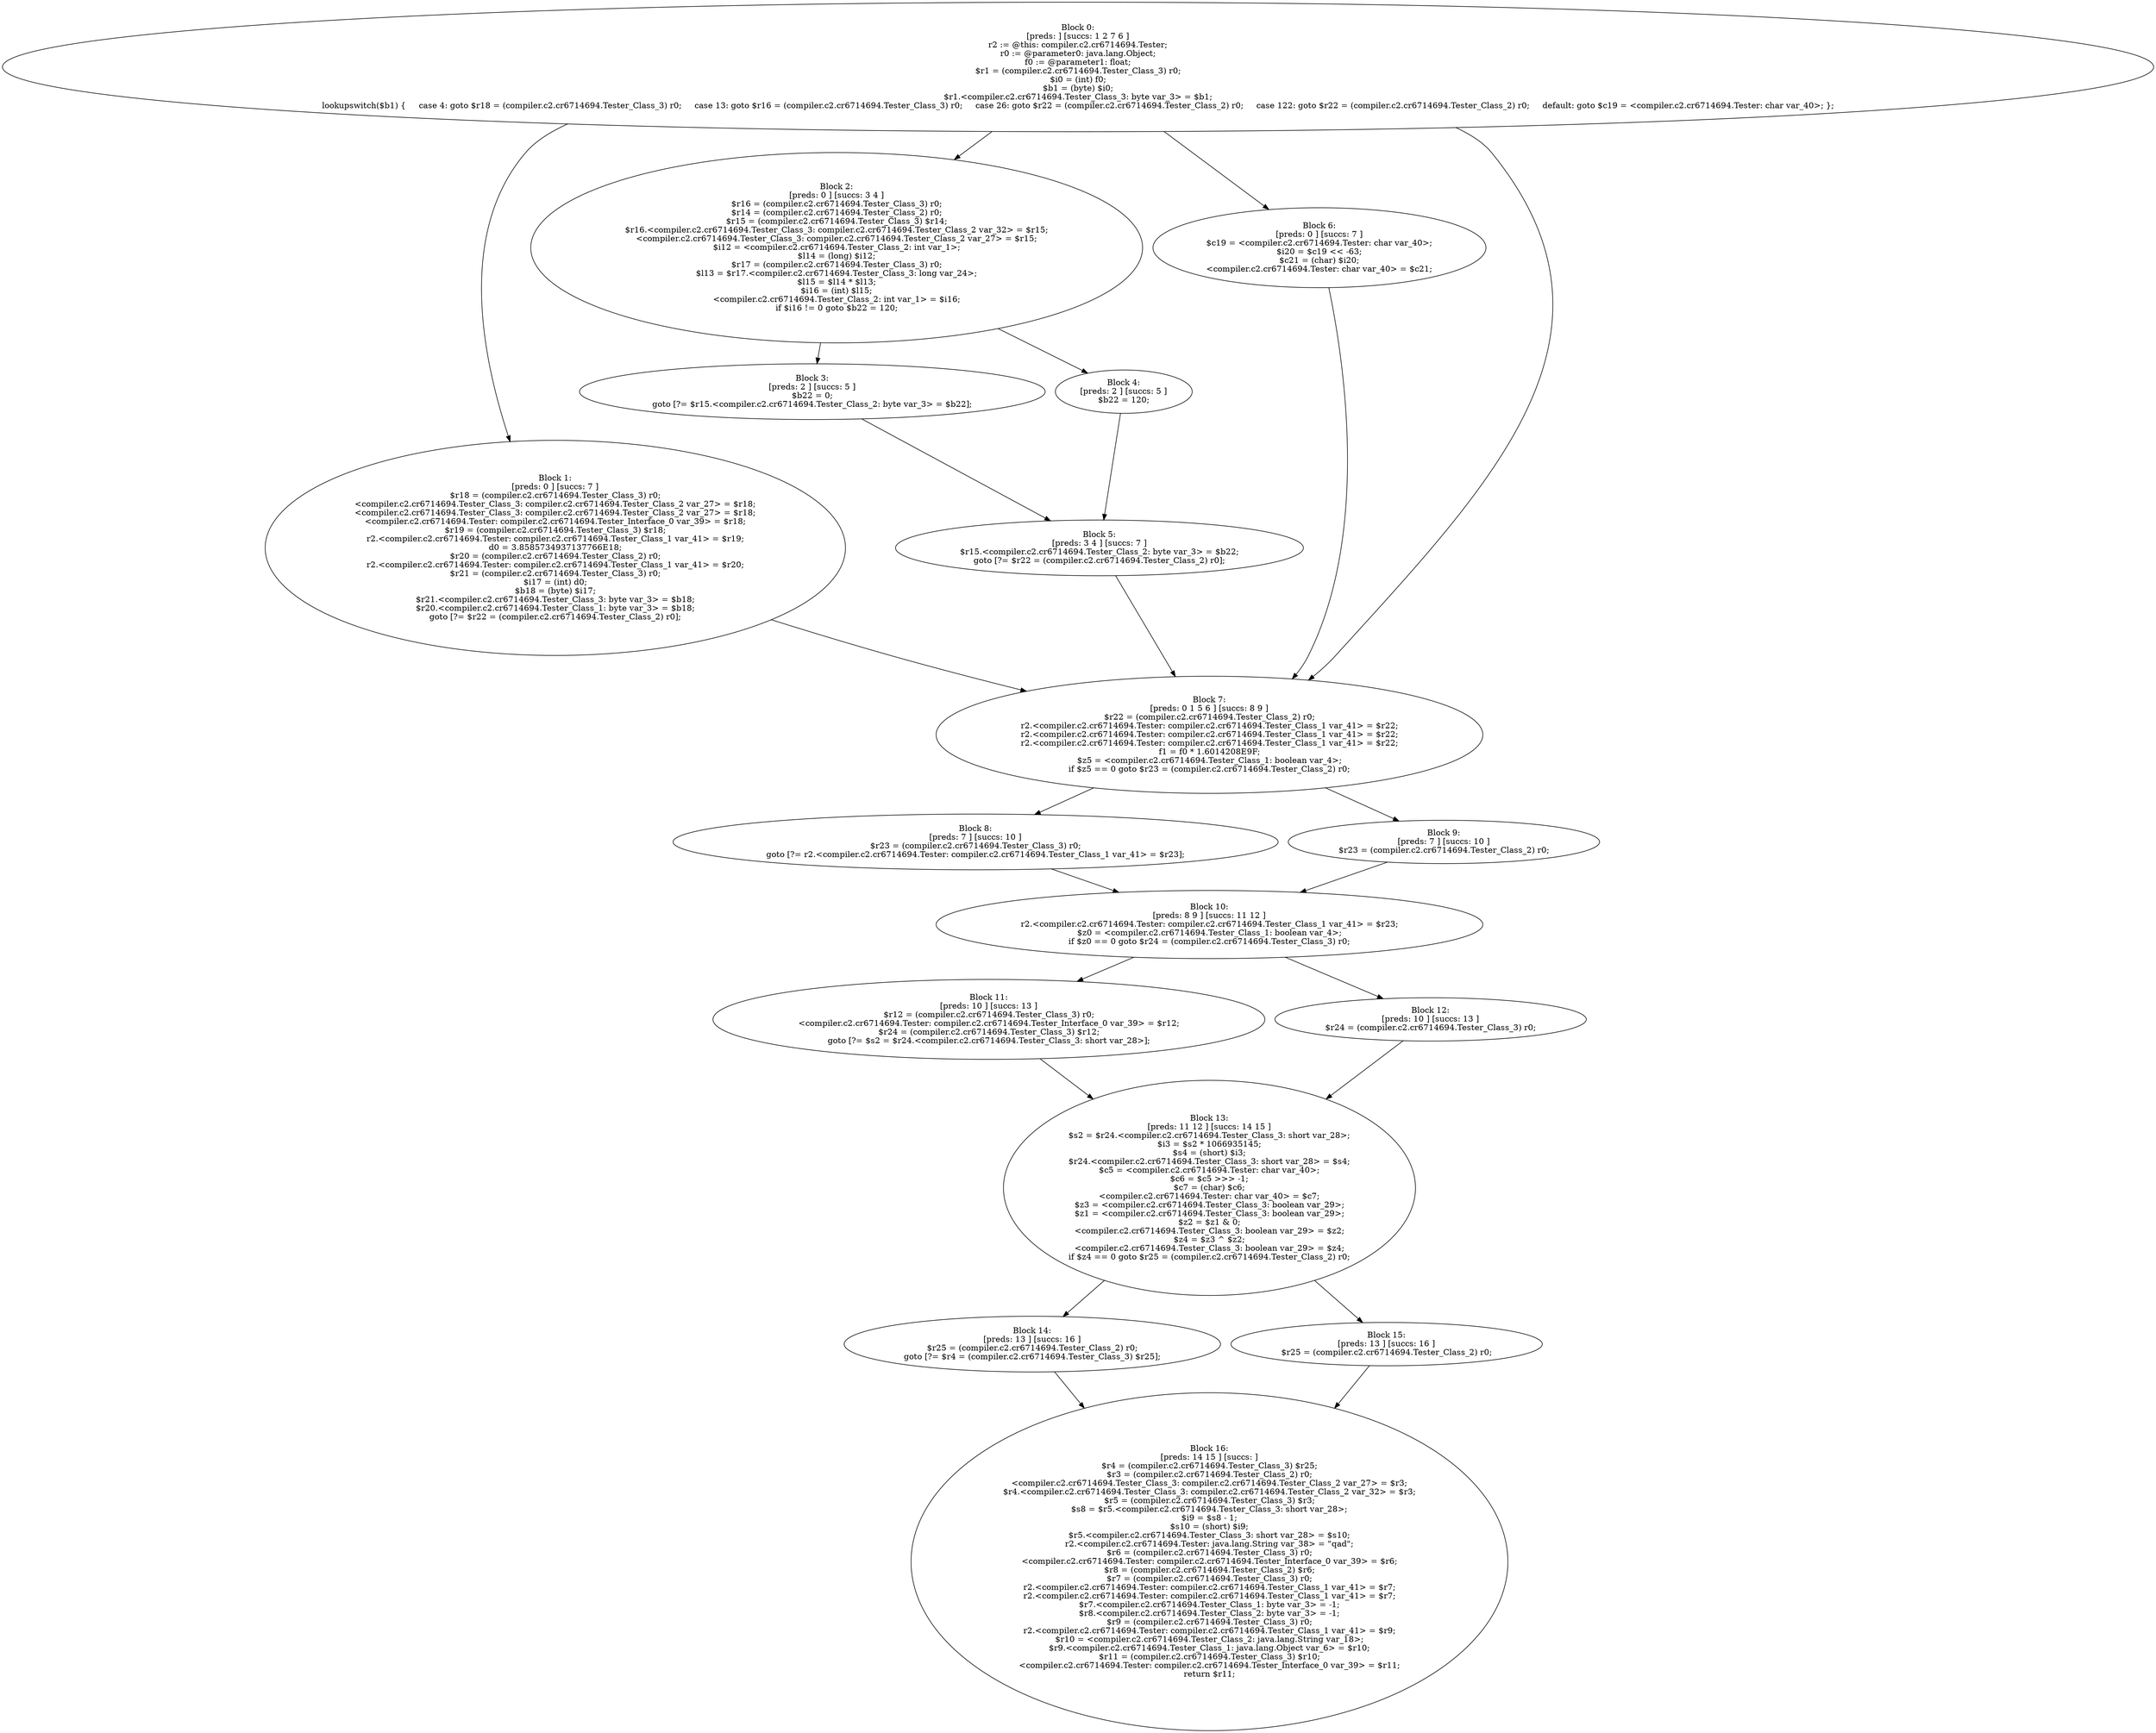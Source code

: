 digraph "unitGraph" {
    "Block 0:
[preds: ] [succs: 1 2 7 6 ]
r2 := @this: compiler.c2.cr6714694.Tester;
r0 := @parameter0: java.lang.Object;
f0 := @parameter1: float;
$r1 = (compiler.c2.cr6714694.Tester_Class_3) r0;
$i0 = (int) f0;
$b1 = (byte) $i0;
$r1.<compiler.c2.cr6714694.Tester_Class_3: byte var_3> = $b1;
lookupswitch($b1) {     case 4: goto $r18 = (compiler.c2.cr6714694.Tester_Class_3) r0;     case 13: goto $r16 = (compiler.c2.cr6714694.Tester_Class_3) r0;     case 26: goto $r22 = (compiler.c2.cr6714694.Tester_Class_2) r0;     case 122: goto $r22 = (compiler.c2.cr6714694.Tester_Class_2) r0;     default: goto $c19 = <compiler.c2.cr6714694.Tester: char var_40>; };
"
    "Block 1:
[preds: 0 ] [succs: 7 ]
$r18 = (compiler.c2.cr6714694.Tester_Class_3) r0;
<compiler.c2.cr6714694.Tester_Class_3: compiler.c2.cr6714694.Tester_Class_2 var_27> = $r18;
<compiler.c2.cr6714694.Tester_Class_3: compiler.c2.cr6714694.Tester_Class_2 var_27> = $r18;
<compiler.c2.cr6714694.Tester: compiler.c2.cr6714694.Tester_Interface_0 var_39> = $r18;
$r19 = (compiler.c2.cr6714694.Tester_Class_3) $r18;
r2.<compiler.c2.cr6714694.Tester: compiler.c2.cr6714694.Tester_Class_1 var_41> = $r19;
d0 = 3.8585734937137766E18;
$r20 = (compiler.c2.cr6714694.Tester_Class_2) r0;
r2.<compiler.c2.cr6714694.Tester: compiler.c2.cr6714694.Tester_Class_1 var_41> = $r20;
$r21 = (compiler.c2.cr6714694.Tester_Class_3) r0;
$i17 = (int) d0;
$b18 = (byte) $i17;
$r21.<compiler.c2.cr6714694.Tester_Class_3: byte var_3> = $b18;
$r20.<compiler.c2.cr6714694.Tester_Class_1: byte var_3> = $b18;
goto [?= $r22 = (compiler.c2.cr6714694.Tester_Class_2) r0];
"
    "Block 2:
[preds: 0 ] [succs: 3 4 ]
$r16 = (compiler.c2.cr6714694.Tester_Class_3) r0;
$r14 = (compiler.c2.cr6714694.Tester_Class_2) r0;
$r15 = (compiler.c2.cr6714694.Tester_Class_3) $r14;
$r16.<compiler.c2.cr6714694.Tester_Class_3: compiler.c2.cr6714694.Tester_Class_2 var_32> = $r15;
<compiler.c2.cr6714694.Tester_Class_3: compiler.c2.cr6714694.Tester_Class_2 var_27> = $r15;
$i12 = <compiler.c2.cr6714694.Tester_Class_2: int var_1>;
$l14 = (long) $i12;
$r17 = (compiler.c2.cr6714694.Tester_Class_3) r0;
$l13 = $r17.<compiler.c2.cr6714694.Tester_Class_3: long var_24>;
$l15 = $l14 * $l13;
$i16 = (int) $l15;
<compiler.c2.cr6714694.Tester_Class_2: int var_1> = $i16;
if $i16 != 0 goto $b22 = 120;
"
    "Block 3:
[preds: 2 ] [succs: 5 ]
$b22 = 0;
goto [?= $r15.<compiler.c2.cr6714694.Tester_Class_2: byte var_3> = $b22];
"
    "Block 4:
[preds: 2 ] [succs: 5 ]
$b22 = 120;
"
    "Block 5:
[preds: 3 4 ] [succs: 7 ]
$r15.<compiler.c2.cr6714694.Tester_Class_2: byte var_3> = $b22;
goto [?= $r22 = (compiler.c2.cr6714694.Tester_Class_2) r0];
"
    "Block 6:
[preds: 0 ] [succs: 7 ]
$c19 = <compiler.c2.cr6714694.Tester: char var_40>;
$i20 = $c19 << -63;
$c21 = (char) $i20;
<compiler.c2.cr6714694.Tester: char var_40> = $c21;
"
    "Block 7:
[preds: 0 1 5 6 ] [succs: 8 9 ]
$r22 = (compiler.c2.cr6714694.Tester_Class_2) r0;
r2.<compiler.c2.cr6714694.Tester: compiler.c2.cr6714694.Tester_Class_1 var_41> = $r22;
r2.<compiler.c2.cr6714694.Tester: compiler.c2.cr6714694.Tester_Class_1 var_41> = $r22;
r2.<compiler.c2.cr6714694.Tester: compiler.c2.cr6714694.Tester_Class_1 var_41> = $r22;
f1 = f0 * 1.6014208E9F;
$z5 = <compiler.c2.cr6714694.Tester_Class_1: boolean var_4>;
if $z5 == 0 goto $r23 = (compiler.c2.cr6714694.Tester_Class_2) r0;
"
    "Block 8:
[preds: 7 ] [succs: 10 ]
$r23 = (compiler.c2.cr6714694.Tester_Class_3) r0;
goto [?= r2.<compiler.c2.cr6714694.Tester: compiler.c2.cr6714694.Tester_Class_1 var_41> = $r23];
"
    "Block 9:
[preds: 7 ] [succs: 10 ]
$r23 = (compiler.c2.cr6714694.Tester_Class_2) r0;
"
    "Block 10:
[preds: 8 9 ] [succs: 11 12 ]
r2.<compiler.c2.cr6714694.Tester: compiler.c2.cr6714694.Tester_Class_1 var_41> = $r23;
$z0 = <compiler.c2.cr6714694.Tester_Class_1: boolean var_4>;
if $z0 == 0 goto $r24 = (compiler.c2.cr6714694.Tester_Class_3) r0;
"
    "Block 11:
[preds: 10 ] [succs: 13 ]
$r12 = (compiler.c2.cr6714694.Tester_Class_3) r0;
<compiler.c2.cr6714694.Tester: compiler.c2.cr6714694.Tester_Interface_0 var_39> = $r12;
$r24 = (compiler.c2.cr6714694.Tester_Class_3) $r12;
goto [?= $s2 = $r24.<compiler.c2.cr6714694.Tester_Class_3: short var_28>];
"
    "Block 12:
[preds: 10 ] [succs: 13 ]
$r24 = (compiler.c2.cr6714694.Tester_Class_3) r0;
"
    "Block 13:
[preds: 11 12 ] [succs: 14 15 ]
$s2 = $r24.<compiler.c2.cr6714694.Tester_Class_3: short var_28>;
$i3 = $s2 * 1066935145;
$s4 = (short) $i3;
$r24.<compiler.c2.cr6714694.Tester_Class_3: short var_28> = $s4;
$c5 = <compiler.c2.cr6714694.Tester: char var_40>;
$c6 = $c5 >>> -1;
$c7 = (char) $c6;
<compiler.c2.cr6714694.Tester: char var_40> = $c7;
$z3 = <compiler.c2.cr6714694.Tester_Class_3: boolean var_29>;
$z1 = <compiler.c2.cr6714694.Tester_Class_3: boolean var_29>;
$z2 = $z1 & 0;
<compiler.c2.cr6714694.Tester_Class_3: boolean var_29> = $z2;
$z4 = $z3 ^ $z2;
<compiler.c2.cr6714694.Tester_Class_3: boolean var_29> = $z4;
if $z4 == 0 goto $r25 = (compiler.c2.cr6714694.Tester_Class_2) r0;
"
    "Block 14:
[preds: 13 ] [succs: 16 ]
$r25 = (compiler.c2.cr6714694.Tester_Class_2) r0;
goto [?= $r4 = (compiler.c2.cr6714694.Tester_Class_3) $r25];
"
    "Block 15:
[preds: 13 ] [succs: 16 ]
$r25 = (compiler.c2.cr6714694.Tester_Class_2) r0;
"
    "Block 16:
[preds: 14 15 ] [succs: ]
$r4 = (compiler.c2.cr6714694.Tester_Class_3) $r25;
$r3 = (compiler.c2.cr6714694.Tester_Class_2) r0;
<compiler.c2.cr6714694.Tester_Class_3: compiler.c2.cr6714694.Tester_Class_2 var_27> = $r3;
$r4.<compiler.c2.cr6714694.Tester_Class_3: compiler.c2.cr6714694.Tester_Class_2 var_32> = $r3;
$r5 = (compiler.c2.cr6714694.Tester_Class_3) $r3;
$s8 = $r5.<compiler.c2.cr6714694.Tester_Class_3: short var_28>;
$i9 = $s8 - 1;
$s10 = (short) $i9;
$r5.<compiler.c2.cr6714694.Tester_Class_3: short var_28> = $s10;
r2.<compiler.c2.cr6714694.Tester: java.lang.String var_38> = \"qad\";
$r6 = (compiler.c2.cr6714694.Tester_Class_3) r0;
<compiler.c2.cr6714694.Tester: compiler.c2.cr6714694.Tester_Interface_0 var_39> = $r6;
$r8 = (compiler.c2.cr6714694.Tester_Class_2) $r6;
$r7 = (compiler.c2.cr6714694.Tester_Class_3) r0;
r2.<compiler.c2.cr6714694.Tester: compiler.c2.cr6714694.Tester_Class_1 var_41> = $r7;
r2.<compiler.c2.cr6714694.Tester: compiler.c2.cr6714694.Tester_Class_1 var_41> = $r7;
$r7.<compiler.c2.cr6714694.Tester_Class_1: byte var_3> = -1;
$r8.<compiler.c2.cr6714694.Tester_Class_2: byte var_3> = -1;
$r9 = (compiler.c2.cr6714694.Tester_Class_3) r0;
r2.<compiler.c2.cr6714694.Tester: compiler.c2.cr6714694.Tester_Class_1 var_41> = $r9;
$r10 = <compiler.c2.cr6714694.Tester_Class_2: java.lang.String var_18>;
$r9.<compiler.c2.cr6714694.Tester_Class_1: java.lang.Object var_6> = $r10;
$r11 = (compiler.c2.cr6714694.Tester_Class_3) $r10;
<compiler.c2.cr6714694.Tester: compiler.c2.cr6714694.Tester_Interface_0 var_39> = $r11;
return $r11;
"
    "Block 0:
[preds: ] [succs: 1 2 7 6 ]
r2 := @this: compiler.c2.cr6714694.Tester;
r0 := @parameter0: java.lang.Object;
f0 := @parameter1: float;
$r1 = (compiler.c2.cr6714694.Tester_Class_3) r0;
$i0 = (int) f0;
$b1 = (byte) $i0;
$r1.<compiler.c2.cr6714694.Tester_Class_3: byte var_3> = $b1;
lookupswitch($b1) {     case 4: goto $r18 = (compiler.c2.cr6714694.Tester_Class_3) r0;     case 13: goto $r16 = (compiler.c2.cr6714694.Tester_Class_3) r0;     case 26: goto $r22 = (compiler.c2.cr6714694.Tester_Class_2) r0;     case 122: goto $r22 = (compiler.c2.cr6714694.Tester_Class_2) r0;     default: goto $c19 = <compiler.c2.cr6714694.Tester: char var_40>; };
"->"Block 1:
[preds: 0 ] [succs: 7 ]
$r18 = (compiler.c2.cr6714694.Tester_Class_3) r0;
<compiler.c2.cr6714694.Tester_Class_3: compiler.c2.cr6714694.Tester_Class_2 var_27> = $r18;
<compiler.c2.cr6714694.Tester_Class_3: compiler.c2.cr6714694.Tester_Class_2 var_27> = $r18;
<compiler.c2.cr6714694.Tester: compiler.c2.cr6714694.Tester_Interface_0 var_39> = $r18;
$r19 = (compiler.c2.cr6714694.Tester_Class_3) $r18;
r2.<compiler.c2.cr6714694.Tester: compiler.c2.cr6714694.Tester_Class_1 var_41> = $r19;
d0 = 3.8585734937137766E18;
$r20 = (compiler.c2.cr6714694.Tester_Class_2) r0;
r2.<compiler.c2.cr6714694.Tester: compiler.c2.cr6714694.Tester_Class_1 var_41> = $r20;
$r21 = (compiler.c2.cr6714694.Tester_Class_3) r0;
$i17 = (int) d0;
$b18 = (byte) $i17;
$r21.<compiler.c2.cr6714694.Tester_Class_3: byte var_3> = $b18;
$r20.<compiler.c2.cr6714694.Tester_Class_1: byte var_3> = $b18;
goto [?= $r22 = (compiler.c2.cr6714694.Tester_Class_2) r0];
";
    "Block 0:
[preds: ] [succs: 1 2 7 6 ]
r2 := @this: compiler.c2.cr6714694.Tester;
r0 := @parameter0: java.lang.Object;
f0 := @parameter1: float;
$r1 = (compiler.c2.cr6714694.Tester_Class_3) r0;
$i0 = (int) f0;
$b1 = (byte) $i0;
$r1.<compiler.c2.cr6714694.Tester_Class_3: byte var_3> = $b1;
lookupswitch($b1) {     case 4: goto $r18 = (compiler.c2.cr6714694.Tester_Class_3) r0;     case 13: goto $r16 = (compiler.c2.cr6714694.Tester_Class_3) r0;     case 26: goto $r22 = (compiler.c2.cr6714694.Tester_Class_2) r0;     case 122: goto $r22 = (compiler.c2.cr6714694.Tester_Class_2) r0;     default: goto $c19 = <compiler.c2.cr6714694.Tester: char var_40>; };
"->"Block 2:
[preds: 0 ] [succs: 3 4 ]
$r16 = (compiler.c2.cr6714694.Tester_Class_3) r0;
$r14 = (compiler.c2.cr6714694.Tester_Class_2) r0;
$r15 = (compiler.c2.cr6714694.Tester_Class_3) $r14;
$r16.<compiler.c2.cr6714694.Tester_Class_3: compiler.c2.cr6714694.Tester_Class_2 var_32> = $r15;
<compiler.c2.cr6714694.Tester_Class_3: compiler.c2.cr6714694.Tester_Class_2 var_27> = $r15;
$i12 = <compiler.c2.cr6714694.Tester_Class_2: int var_1>;
$l14 = (long) $i12;
$r17 = (compiler.c2.cr6714694.Tester_Class_3) r0;
$l13 = $r17.<compiler.c2.cr6714694.Tester_Class_3: long var_24>;
$l15 = $l14 * $l13;
$i16 = (int) $l15;
<compiler.c2.cr6714694.Tester_Class_2: int var_1> = $i16;
if $i16 != 0 goto $b22 = 120;
";
    "Block 0:
[preds: ] [succs: 1 2 7 6 ]
r2 := @this: compiler.c2.cr6714694.Tester;
r0 := @parameter0: java.lang.Object;
f0 := @parameter1: float;
$r1 = (compiler.c2.cr6714694.Tester_Class_3) r0;
$i0 = (int) f0;
$b1 = (byte) $i0;
$r1.<compiler.c2.cr6714694.Tester_Class_3: byte var_3> = $b1;
lookupswitch($b1) {     case 4: goto $r18 = (compiler.c2.cr6714694.Tester_Class_3) r0;     case 13: goto $r16 = (compiler.c2.cr6714694.Tester_Class_3) r0;     case 26: goto $r22 = (compiler.c2.cr6714694.Tester_Class_2) r0;     case 122: goto $r22 = (compiler.c2.cr6714694.Tester_Class_2) r0;     default: goto $c19 = <compiler.c2.cr6714694.Tester: char var_40>; };
"->"Block 7:
[preds: 0 1 5 6 ] [succs: 8 9 ]
$r22 = (compiler.c2.cr6714694.Tester_Class_2) r0;
r2.<compiler.c2.cr6714694.Tester: compiler.c2.cr6714694.Tester_Class_1 var_41> = $r22;
r2.<compiler.c2.cr6714694.Tester: compiler.c2.cr6714694.Tester_Class_1 var_41> = $r22;
r2.<compiler.c2.cr6714694.Tester: compiler.c2.cr6714694.Tester_Class_1 var_41> = $r22;
f1 = f0 * 1.6014208E9F;
$z5 = <compiler.c2.cr6714694.Tester_Class_1: boolean var_4>;
if $z5 == 0 goto $r23 = (compiler.c2.cr6714694.Tester_Class_2) r0;
";
    "Block 0:
[preds: ] [succs: 1 2 7 6 ]
r2 := @this: compiler.c2.cr6714694.Tester;
r0 := @parameter0: java.lang.Object;
f0 := @parameter1: float;
$r1 = (compiler.c2.cr6714694.Tester_Class_3) r0;
$i0 = (int) f0;
$b1 = (byte) $i0;
$r1.<compiler.c2.cr6714694.Tester_Class_3: byte var_3> = $b1;
lookupswitch($b1) {     case 4: goto $r18 = (compiler.c2.cr6714694.Tester_Class_3) r0;     case 13: goto $r16 = (compiler.c2.cr6714694.Tester_Class_3) r0;     case 26: goto $r22 = (compiler.c2.cr6714694.Tester_Class_2) r0;     case 122: goto $r22 = (compiler.c2.cr6714694.Tester_Class_2) r0;     default: goto $c19 = <compiler.c2.cr6714694.Tester: char var_40>; };
"->"Block 6:
[preds: 0 ] [succs: 7 ]
$c19 = <compiler.c2.cr6714694.Tester: char var_40>;
$i20 = $c19 << -63;
$c21 = (char) $i20;
<compiler.c2.cr6714694.Tester: char var_40> = $c21;
";
    "Block 1:
[preds: 0 ] [succs: 7 ]
$r18 = (compiler.c2.cr6714694.Tester_Class_3) r0;
<compiler.c2.cr6714694.Tester_Class_3: compiler.c2.cr6714694.Tester_Class_2 var_27> = $r18;
<compiler.c2.cr6714694.Tester_Class_3: compiler.c2.cr6714694.Tester_Class_2 var_27> = $r18;
<compiler.c2.cr6714694.Tester: compiler.c2.cr6714694.Tester_Interface_0 var_39> = $r18;
$r19 = (compiler.c2.cr6714694.Tester_Class_3) $r18;
r2.<compiler.c2.cr6714694.Tester: compiler.c2.cr6714694.Tester_Class_1 var_41> = $r19;
d0 = 3.8585734937137766E18;
$r20 = (compiler.c2.cr6714694.Tester_Class_2) r0;
r2.<compiler.c2.cr6714694.Tester: compiler.c2.cr6714694.Tester_Class_1 var_41> = $r20;
$r21 = (compiler.c2.cr6714694.Tester_Class_3) r0;
$i17 = (int) d0;
$b18 = (byte) $i17;
$r21.<compiler.c2.cr6714694.Tester_Class_3: byte var_3> = $b18;
$r20.<compiler.c2.cr6714694.Tester_Class_1: byte var_3> = $b18;
goto [?= $r22 = (compiler.c2.cr6714694.Tester_Class_2) r0];
"->"Block 7:
[preds: 0 1 5 6 ] [succs: 8 9 ]
$r22 = (compiler.c2.cr6714694.Tester_Class_2) r0;
r2.<compiler.c2.cr6714694.Tester: compiler.c2.cr6714694.Tester_Class_1 var_41> = $r22;
r2.<compiler.c2.cr6714694.Tester: compiler.c2.cr6714694.Tester_Class_1 var_41> = $r22;
r2.<compiler.c2.cr6714694.Tester: compiler.c2.cr6714694.Tester_Class_1 var_41> = $r22;
f1 = f0 * 1.6014208E9F;
$z5 = <compiler.c2.cr6714694.Tester_Class_1: boolean var_4>;
if $z5 == 0 goto $r23 = (compiler.c2.cr6714694.Tester_Class_2) r0;
";
    "Block 2:
[preds: 0 ] [succs: 3 4 ]
$r16 = (compiler.c2.cr6714694.Tester_Class_3) r0;
$r14 = (compiler.c2.cr6714694.Tester_Class_2) r0;
$r15 = (compiler.c2.cr6714694.Tester_Class_3) $r14;
$r16.<compiler.c2.cr6714694.Tester_Class_3: compiler.c2.cr6714694.Tester_Class_2 var_32> = $r15;
<compiler.c2.cr6714694.Tester_Class_3: compiler.c2.cr6714694.Tester_Class_2 var_27> = $r15;
$i12 = <compiler.c2.cr6714694.Tester_Class_2: int var_1>;
$l14 = (long) $i12;
$r17 = (compiler.c2.cr6714694.Tester_Class_3) r0;
$l13 = $r17.<compiler.c2.cr6714694.Tester_Class_3: long var_24>;
$l15 = $l14 * $l13;
$i16 = (int) $l15;
<compiler.c2.cr6714694.Tester_Class_2: int var_1> = $i16;
if $i16 != 0 goto $b22 = 120;
"->"Block 3:
[preds: 2 ] [succs: 5 ]
$b22 = 0;
goto [?= $r15.<compiler.c2.cr6714694.Tester_Class_2: byte var_3> = $b22];
";
    "Block 2:
[preds: 0 ] [succs: 3 4 ]
$r16 = (compiler.c2.cr6714694.Tester_Class_3) r0;
$r14 = (compiler.c2.cr6714694.Tester_Class_2) r0;
$r15 = (compiler.c2.cr6714694.Tester_Class_3) $r14;
$r16.<compiler.c2.cr6714694.Tester_Class_3: compiler.c2.cr6714694.Tester_Class_2 var_32> = $r15;
<compiler.c2.cr6714694.Tester_Class_3: compiler.c2.cr6714694.Tester_Class_2 var_27> = $r15;
$i12 = <compiler.c2.cr6714694.Tester_Class_2: int var_1>;
$l14 = (long) $i12;
$r17 = (compiler.c2.cr6714694.Tester_Class_3) r0;
$l13 = $r17.<compiler.c2.cr6714694.Tester_Class_3: long var_24>;
$l15 = $l14 * $l13;
$i16 = (int) $l15;
<compiler.c2.cr6714694.Tester_Class_2: int var_1> = $i16;
if $i16 != 0 goto $b22 = 120;
"->"Block 4:
[preds: 2 ] [succs: 5 ]
$b22 = 120;
";
    "Block 3:
[preds: 2 ] [succs: 5 ]
$b22 = 0;
goto [?= $r15.<compiler.c2.cr6714694.Tester_Class_2: byte var_3> = $b22];
"->"Block 5:
[preds: 3 4 ] [succs: 7 ]
$r15.<compiler.c2.cr6714694.Tester_Class_2: byte var_3> = $b22;
goto [?= $r22 = (compiler.c2.cr6714694.Tester_Class_2) r0];
";
    "Block 4:
[preds: 2 ] [succs: 5 ]
$b22 = 120;
"->"Block 5:
[preds: 3 4 ] [succs: 7 ]
$r15.<compiler.c2.cr6714694.Tester_Class_2: byte var_3> = $b22;
goto [?= $r22 = (compiler.c2.cr6714694.Tester_Class_2) r0];
";
    "Block 5:
[preds: 3 4 ] [succs: 7 ]
$r15.<compiler.c2.cr6714694.Tester_Class_2: byte var_3> = $b22;
goto [?= $r22 = (compiler.c2.cr6714694.Tester_Class_2) r0];
"->"Block 7:
[preds: 0 1 5 6 ] [succs: 8 9 ]
$r22 = (compiler.c2.cr6714694.Tester_Class_2) r0;
r2.<compiler.c2.cr6714694.Tester: compiler.c2.cr6714694.Tester_Class_1 var_41> = $r22;
r2.<compiler.c2.cr6714694.Tester: compiler.c2.cr6714694.Tester_Class_1 var_41> = $r22;
r2.<compiler.c2.cr6714694.Tester: compiler.c2.cr6714694.Tester_Class_1 var_41> = $r22;
f1 = f0 * 1.6014208E9F;
$z5 = <compiler.c2.cr6714694.Tester_Class_1: boolean var_4>;
if $z5 == 0 goto $r23 = (compiler.c2.cr6714694.Tester_Class_2) r0;
";
    "Block 6:
[preds: 0 ] [succs: 7 ]
$c19 = <compiler.c2.cr6714694.Tester: char var_40>;
$i20 = $c19 << -63;
$c21 = (char) $i20;
<compiler.c2.cr6714694.Tester: char var_40> = $c21;
"->"Block 7:
[preds: 0 1 5 6 ] [succs: 8 9 ]
$r22 = (compiler.c2.cr6714694.Tester_Class_2) r0;
r2.<compiler.c2.cr6714694.Tester: compiler.c2.cr6714694.Tester_Class_1 var_41> = $r22;
r2.<compiler.c2.cr6714694.Tester: compiler.c2.cr6714694.Tester_Class_1 var_41> = $r22;
r2.<compiler.c2.cr6714694.Tester: compiler.c2.cr6714694.Tester_Class_1 var_41> = $r22;
f1 = f0 * 1.6014208E9F;
$z5 = <compiler.c2.cr6714694.Tester_Class_1: boolean var_4>;
if $z5 == 0 goto $r23 = (compiler.c2.cr6714694.Tester_Class_2) r0;
";
    "Block 7:
[preds: 0 1 5 6 ] [succs: 8 9 ]
$r22 = (compiler.c2.cr6714694.Tester_Class_2) r0;
r2.<compiler.c2.cr6714694.Tester: compiler.c2.cr6714694.Tester_Class_1 var_41> = $r22;
r2.<compiler.c2.cr6714694.Tester: compiler.c2.cr6714694.Tester_Class_1 var_41> = $r22;
r2.<compiler.c2.cr6714694.Tester: compiler.c2.cr6714694.Tester_Class_1 var_41> = $r22;
f1 = f0 * 1.6014208E9F;
$z5 = <compiler.c2.cr6714694.Tester_Class_1: boolean var_4>;
if $z5 == 0 goto $r23 = (compiler.c2.cr6714694.Tester_Class_2) r0;
"->"Block 8:
[preds: 7 ] [succs: 10 ]
$r23 = (compiler.c2.cr6714694.Tester_Class_3) r0;
goto [?= r2.<compiler.c2.cr6714694.Tester: compiler.c2.cr6714694.Tester_Class_1 var_41> = $r23];
";
    "Block 7:
[preds: 0 1 5 6 ] [succs: 8 9 ]
$r22 = (compiler.c2.cr6714694.Tester_Class_2) r0;
r2.<compiler.c2.cr6714694.Tester: compiler.c2.cr6714694.Tester_Class_1 var_41> = $r22;
r2.<compiler.c2.cr6714694.Tester: compiler.c2.cr6714694.Tester_Class_1 var_41> = $r22;
r2.<compiler.c2.cr6714694.Tester: compiler.c2.cr6714694.Tester_Class_1 var_41> = $r22;
f1 = f0 * 1.6014208E9F;
$z5 = <compiler.c2.cr6714694.Tester_Class_1: boolean var_4>;
if $z5 == 0 goto $r23 = (compiler.c2.cr6714694.Tester_Class_2) r0;
"->"Block 9:
[preds: 7 ] [succs: 10 ]
$r23 = (compiler.c2.cr6714694.Tester_Class_2) r0;
";
    "Block 8:
[preds: 7 ] [succs: 10 ]
$r23 = (compiler.c2.cr6714694.Tester_Class_3) r0;
goto [?= r2.<compiler.c2.cr6714694.Tester: compiler.c2.cr6714694.Tester_Class_1 var_41> = $r23];
"->"Block 10:
[preds: 8 9 ] [succs: 11 12 ]
r2.<compiler.c2.cr6714694.Tester: compiler.c2.cr6714694.Tester_Class_1 var_41> = $r23;
$z0 = <compiler.c2.cr6714694.Tester_Class_1: boolean var_4>;
if $z0 == 0 goto $r24 = (compiler.c2.cr6714694.Tester_Class_3) r0;
";
    "Block 9:
[preds: 7 ] [succs: 10 ]
$r23 = (compiler.c2.cr6714694.Tester_Class_2) r0;
"->"Block 10:
[preds: 8 9 ] [succs: 11 12 ]
r2.<compiler.c2.cr6714694.Tester: compiler.c2.cr6714694.Tester_Class_1 var_41> = $r23;
$z0 = <compiler.c2.cr6714694.Tester_Class_1: boolean var_4>;
if $z0 == 0 goto $r24 = (compiler.c2.cr6714694.Tester_Class_3) r0;
";
    "Block 10:
[preds: 8 9 ] [succs: 11 12 ]
r2.<compiler.c2.cr6714694.Tester: compiler.c2.cr6714694.Tester_Class_1 var_41> = $r23;
$z0 = <compiler.c2.cr6714694.Tester_Class_1: boolean var_4>;
if $z0 == 0 goto $r24 = (compiler.c2.cr6714694.Tester_Class_3) r0;
"->"Block 11:
[preds: 10 ] [succs: 13 ]
$r12 = (compiler.c2.cr6714694.Tester_Class_3) r0;
<compiler.c2.cr6714694.Tester: compiler.c2.cr6714694.Tester_Interface_0 var_39> = $r12;
$r24 = (compiler.c2.cr6714694.Tester_Class_3) $r12;
goto [?= $s2 = $r24.<compiler.c2.cr6714694.Tester_Class_3: short var_28>];
";
    "Block 10:
[preds: 8 9 ] [succs: 11 12 ]
r2.<compiler.c2.cr6714694.Tester: compiler.c2.cr6714694.Tester_Class_1 var_41> = $r23;
$z0 = <compiler.c2.cr6714694.Tester_Class_1: boolean var_4>;
if $z0 == 0 goto $r24 = (compiler.c2.cr6714694.Tester_Class_3) r0;
"->"Block 12:
[preds: 10 ] [succs: 13 ]
$r24 = (compiler.c2.cr6714694.Tester_Class_3) r0;
";
    "Block 11:
[preds: 10 ] [succs: 13 ]
$r12 = (compiler.c2.cr6714694.Tester_Class_3) r0;
<compiler.c2.cr6714694.Tester: compiler.c2.cr6714694.Tester_Interface_0 var_39> = $r12;
$r24 = (compiler.c2.cr6714694.Tester_Class_3) $r12;
goto [?= $s2 = $r24.<compiler.c2.cr6714694.Tester_Class_3: short var_28>];
"->"Block 13:
[preds: 11 12 ] [succs: 14 15 ]
$s2 = $r24.<compiler.c2.cr6714694.Tester_Class_3: short var_28>;
$i3 = $s2 * 1066935145;
$s4 = (short) $i3;
$r24.<compiler.c2.cr6714694.Tester_Class_3: short var_28> = $s4;
$c5 = <compiler.c2.cr6714694.Tester: char var_40>;
$c6 = $c5 >>> -1;
$c7 = (char) $c6;
<compiler.c2.cr6714694.Tester: char var_40> = $c7;
$z3 = <compiler.c2.cr6714694.Tester_Class_3: boolean var_29>;
$z1 = <compiler.c2.cr6714694.Tester_Class_3: boolean var_29>;
$z2 = $z1 & 0;
<compiler.c2.cr6714694.Tester_Class_3: boolean var_29> = $z2;
$z4 = $z3 ^ $z2;
<compiler.c2.cr6714694.Tester_Class_3: boolean var_29> = $z4;
if $z4 == 0 goto $r25 = (compiler.c2.cr6714694.Tester_Class_2) r0;
";
    "Block 12:
[preds: 10 ] [succs: 13 ]
$r24 = (compiler.c2.cr6714694.Tester_Class_3) r0;
"->"Block 13:
[preds: 11 12 ] [succs: 14 15 ]
$s2 = $r24.<compiler.c2.cr6714694.Tester_Class_3: short var_28>;
$i3 = $s2 * 1066935145;
$s4 = (short) $i3;
$r24.<compiler.c2.cr6714694.Tester_Class_3: short var_28> = $s4;
$c5 = <compiler.c2.cr6714694.Tester: char var_40>;
$c6 = $c5 >>> -1;
$c7 = (char) $c6;
<compiler.c2.cr6714694.Tester: char var_40> = $c7;
$z3 = <compiler.c2.cr6714694.Tester_Class_3: boolean var_29>;
$z1 = <compiler.c2.cr6714694.Tester_Class_3: boolean var_29>;
$z2 = $z1 & 0;
<compiler.c2.cr6714694.Tester_Class_3: boolean var_29> = $z2;
$z4 = $z3 ^ $z2;
<compiler.c2.cr6714694.Tester_Class_3: boolean var_29> = $z4;
if $z4 == 0 goto $r25 = (compiler.c2.cr6714694.Tester_Class_2) r0;
";
    "Block 13:
[preds: 11 12 ] [succs: 14 15 ]
$s2 = $r24.<compiler.c2.cr6714694.Tester_Class_3: short var_28>;
$i3 = $s2 * 1066935145;
$s4 = (short) $i3;
$r24.<compiler.c2.cr6714694.Tester_Class_3: short var_28> = $s4;
$c5 = <compiler.c2.cr6714694.Tester: char var_40>;
$c6 = $c5 >>> -1;
$c7 = (char) $c6;
<compiler.c2.cr6714694.Tester: char var_40> = $c7;
$z3 = <compiler.c2.cr6714694.Tester_Class_3: boolean var_29>;
$z1 = <compiler.c2.cr6714694.Tester_Class_3: boolean var_29>;
$z2 = $z1 & 0;
<compiler.c2.cr6714694.Tester_Class_3: boolean var_29> = $z2;
$z4 = $z3 ^ $z2;
<compiler.c2.cr6714694.Tester_Class_3: boolean var_29> = $z4;
if $z4 == 0 goto $r25 = (compiler.c2.cr6714694.Tester_Class_2) r0;
"->"Block 14:
[preds: 13 ] [succs: 16 ]
$r25 = (compiler.c2.cr6714694.Tester_Class_2) r0;
goto [?= $r4 = (compiler.c2.cr6714694.Tester_Class_3) $r25];
";
    "Block 13:
[preds: 11 12 ] [succs: 14 15 ]
$s2 = $r24.<compiler.c2.cr6714694.Tester_Class_3: short var_28>;
$i3 = $s2 * 1066935145;
$s4 = (short) $i3;
$r24.<compiler.c2.cr6714694.Tester_Class_3: short var_28> = $s4;
$c5 = <compiler.c2.cr6714694.Tester: char var_40>;
$c6 = $c5 >>> -1;
$c7 = (char) $c6;
<compiler.c2.cr6714694.Tester: char var_40> = $c7;
$z3 = <compiler.c2.cr6714694.Tester_Class_3: boolean var_29>;
$z1 = <compiler.c2.cr6714694.Tester_Class_3: boolean var_29>;
$z2 = $z1 & 0;
<compiler.c2.cr6714694.Tester_Class_3: boolean var_29> = $z2;
$z4 = $z3 ^ $z2;
<compiler.c2.cr6714694.Tester_Class_3: boolean var_29> = $z4;
if $z4 == 0 goto $r25 = (compiler.c2.cr6714694.Tester_Class_2) r0;
"->"Block 15:
[preds: 13 ] [succs: 16 ]
$r25 = (compiler.c2.cr6714694.Tester_Class_2) r0;
";
    "Block 14:
[preds: 13 ] [succs: 16 ]
$r25 = (compiler.c2.cr6714694.Tester_Class_2) r0;
goto [?= $r4 = (compiler.c2.cr6714694.Tester_Class_3) $r25];
"->"Block 16:
[preds: 14 15 ] [succs: ]
$r4 = (compiler.c2.cr6714694.Tester_Class_3) $r25;
$r3 = (compiler.c2.cr6714694.Tester_Class_2) r0;
<compiler.c2.cr6714694.Tester_Class_3: compiler.c2.cr6714694.Tester_Class_2 var_27> = $r3;
$r4.<compiler.c2.cr6714694.Tester_Class_3: compiler.c2.cr6714694.Tester_Class_2 var_32> = $r3;
$r5 = (compiler.c2.cr6714694.Tester_Class_3) $r3;
$s8 = $r5.<compiler.c2.cr6714694.Tester_Class_3: short var_28>;
$i9 = $s8 - 1;
$s10 = (short) $i9;
$r5.<compiler.c2.cr6714694.Tester_Class_3: short var_28> = $s10;
r2.<compiler.c2.cr6714694.Tester: java.lang.String var_38> = \"qad\";
$r6 = (compiler.c2.cr6714694.Tester_Class_3) r0;
<compiler.c2.cr6714694.Tester: compiler.c2.cr6714694.Tester_Interface_0 var_39> = $r6;
$r8 = (compiler.c2.cr6714694.Tester_Class_2) $r6;
$r7 = (compiler.c2.cr6714694.Tester_Class_3) r0;
r2.<compiler.c2.cr6714694.Tester: compiler.c2.cr6714694.Tester_Class_1 var_41> = $r7;
r2.<compiler.c2.cr6714694.Tester: compiler.c2.cr6714694.Tester_Class_1 var_41> = $r7;
$r7.<compiler.c2.cr6714694.Tester_Class_1: byte var_3> = -1;
$r8.<compiler.c2.cr6714694.Tester_Class_2: byte var_3> = -1;
$r9 = (compiler.c2.cr6714694.Tester_Class_3) r0;
r2.<compiler.c2.cr6714694.Tester: compiler.c2.cr6714694.Tester_Class_1 var_41> = $r9;
$r10 = <compiler.c2.cr6714694.Tester_Class_2: java.lang.String var_18>;
$r9.<compiler.c2.cr6714694.Tester_Class_1: java.lang.Object var_6> = $r10;
$r11 = (compiler.c2.cr6714694.Tester_Class_3) $r10;
<compiler.c2.cr6714694.Tester: compiler.c2.cr6714694.Tester_Interface_0 var_39> = $r11;
return $r11;
";
    "Block 15:
[preds: 13 ] [succs: 16 ]
$r25 = (compiler.c2.cr6714694.Tester_Class_2) r0;
"->"Block 16:
[preds: 14 15 ] [succs: ]
$r4 = (compiler.c2.cr6714694.Tester_Class_3) $r25;
$r3 = (compiler.c2.cr6714694.Tester_Class_2) r0;
<compiler.c2.cr6714694.Tester_Class_3: compiler.c2.cr6714694.Tester_Class_2 var_27> = $r3;
$r4.<compiler.c2.cr6714694.Tester_Class_3: compiler.c2.cr6714694.Tester_Class_2 var_32> = $r3;
$r5 = (compiler.c2.cr6714694.Tester_Class_3) $r3;
$s8 = $r5.<compiler.c2.cr6714694.Tester_Class_3: short var_28>;
$i9 = $s8 - 1;
$s10 = (short) $i9;
$r5.<compiler.c2.cr6714694.Tester_Class_3: short var_28> = $s10;
r2.<compiler.c2.cr6714694.Tester: java.lang.String var_38> = \"qad\";
$r6 = (compiler.c2.cr6714694.Tester_Class_3) r0;
<compiler.c2.cr6714694.Tester: compiler.c2.cr6714694.Tester_Interface_0 var_39> = $r6;
$r8 = (compiler.c2.cr6714694.Tester_Class_2) $r6;
$r7 = (compiler.c2.cr6714694.Tester_Class_3) r0;
r2.<compiler.c2.cr6714694.Tester: compiler.c2.cr6714694.Tester_Class_1 var_41> = $r7;
r2.<compiler.c2.cr6714694.Tester: compiler.c2.cr6714694.Tester_Class_1 var_41> = $r7;
$r7.<compiler.c2.cr6714694.Tester_Class_1: byte var_3> = -1;
$r8.<compiler.c2.cr6714694.Tester_Class_2: byte var_3> = -1;
$r9 = (compiler.c2.cr6714694.Tester_Class_3) r0;
r2.<compiler.c2.cr6714694.Tester: compiler.c2.cr6714694.Tester_Class_1 var_41> = $r9;
$r10 = <compiler.c2.cr6714694.Tester_Class_2: java.lang.String var_18>;
$r9.<compiler.c2.cr6714694.Tester_Class_1: java.lang.Object var_6> = $r10;
$r11 = (compiler.c2.cr6714694.Tester_Class_3) $r10;
<compiler.c2.cr6714694.Tester: compiler.c2.cr6714694.Tester_Interface_0 var_39> = $r11;
return $r11;
";
}
